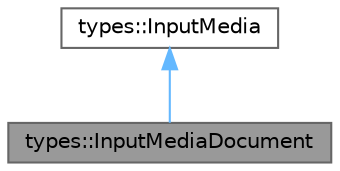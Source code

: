 digraph "types::InputMediaDocument"
{
 // LATEX_PDF_SIZE
  bgcolor="transparent";
  edge [fontname=Helvetica,fontsize=10,labelfontname=Helvetica,labelfontsize=10];
  node [fontname=Helvetica,fontsize=10,shape=box,height=0.2,width=0.4];
  Node1 [id="Node000001",label="types::InputMediaDocument",height=0.2,width=0.4,color="gray40", fillcolor="grey60", style="filled", fontcolor="black",tooltip="Class represents a document to be sent."];
  Node2 -> Node1 [id="edge1_Node000001_Node000002",dir="back",color="steelblue1",style="solid",tooltip=" "];
  Node2 [id="Node000002",label="types::InputMedia",height=0.2,width=0.4,color="gray40", fillcolor="white", style="filled",URL="$classtypes_1_1_input_media.html",tooltip="Class represents the content of a media message to be sent."];
}
